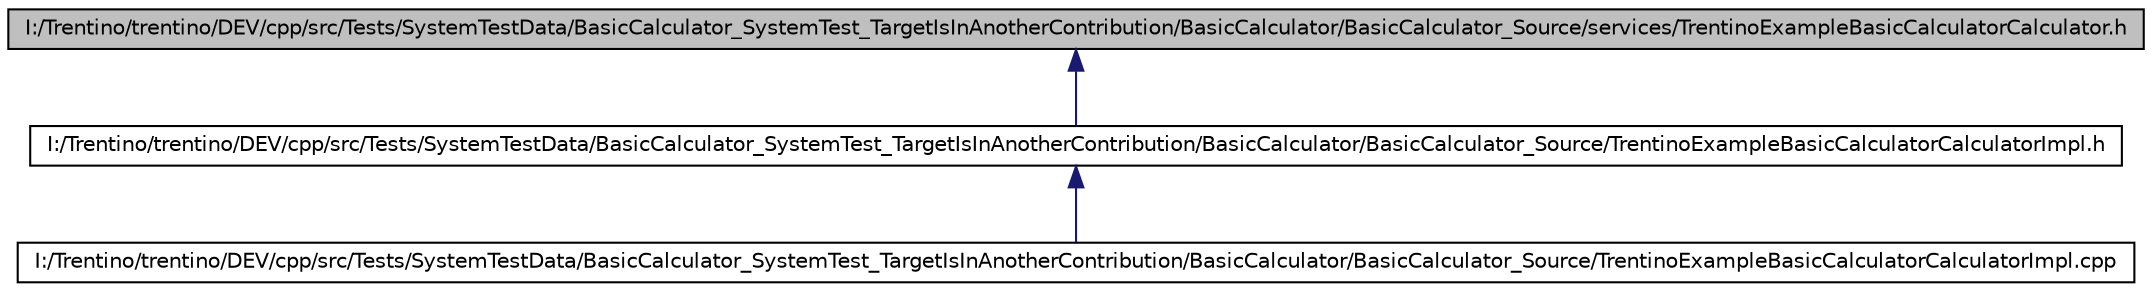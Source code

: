 digraph G
{
  edge [fontname="Helvetica",fontsize="10",labelfontname="Helvetica",labelfontsize="10"];
  node [fontname="Helvetica",fontsize="10",shape=record];
  Node1 [label="I:/Trentino/trentino/DEV/cpp/src/Tests/SystemTestData/BasicCalculator_SystemTest_TargetIsInAnotherContribution/BasicCalculator/BasicCalculator_Source/services/TrentinoExampleBasicCalculatorCalculator.h",height=0.2,width=0.4,color="black", fillcolor="grey75", style="filled" fontcolor="black"];
  Node1 -> Node2 [dir="back",color="midnightblue",fontsize="10",style="solid",fontname="Helvetica"];
  Node2 [label="I:/Trentino/trentino/DEV/cpp/src/Tests/SystemTestData/BasicCalculator_SystemTest_TargetIsInAnotherContribution/BasicCalculator/BasicCalculator_Source/TrentinoExampleBasicCalculatorCalculatorImpl.h",height=0.2,width=0.4,color="black", fillcolor="white", style="filled",URL="$_system_test_data_2_basic_calculator___system_test___target_is_in_another_contribution_2_basic_c797b7992313aa155f8acf553b04199c4.html"];
  Node2 -> Node3 [dir="back",color="midnightblue",fontsize="10",style="solid",fontname="Helvetica"];
  Node3 [label="I:/Trentino/trentino/DEV/cpp/src/Tests/SystemTestData/BasicCalculator_SystemTest_TargetIsInAnotherContribution/BasicCalculator/BasicCalculator_Source/TrentinoExampleBasicCalculatorCalculatorImpl.cpp",height=0.2,width=0.4,color="black", fillcolor="white", style="filled",URL="$_system_test_data_2_basic_calculator___system_test___target_is_in_another_contribution_2_basic_c8129cdc07dd466cdf453e055d56bebf5.html"];
}
